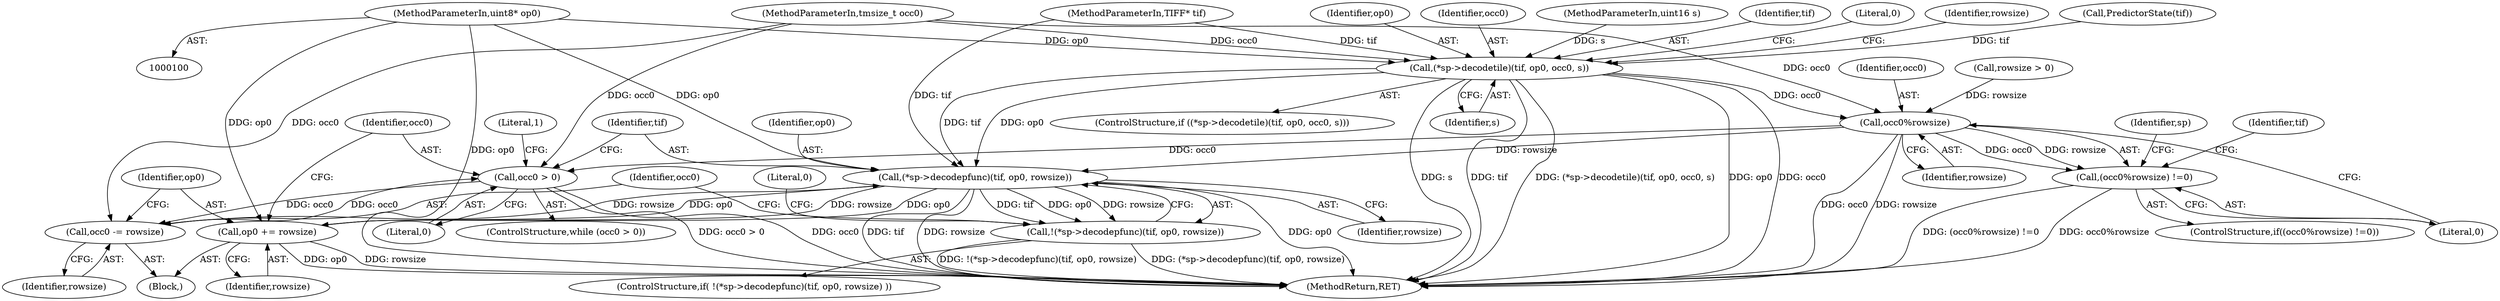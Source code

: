digraph "0_libtiff_3ca657a8793dd011bf869695d72ad31c779c3cc1_0@pointer" {
"1000102" [label="(MethodParameterIn,uint8* op0)"];
"1000122" [label="(Call,(*sp->decodetile)(tif, op0, occ0, s))"];
"1000140" [label="(Call,occ0%rowsize)"];
"1000139" [label="(Call,(occ0%rowsize) !=0)"];
"1000161" [label="(Call,occ0 > 0)"];
"1000173" [label="(Call,occ0 -= rowsize)"];
"1000167" [label="(Call,(*sp->decodepfunc)(tif, op0, rowsize))"];
"1000166" [label="(Call,!(*sp->decodepfunc)(tif, op0, rowsize))"];
"1000176" [label="(Call,op0 += rowsize)"];
"1000109" [label="(Call,PredictorState(tif))"];
"1000124" [label="(Identifier,op0)"];
"1000141" [label="(Identifier,occ0)"];
"1000102" [label="(MethodParameterIn,uint8* op0)"];
"1000176" [label="(Call,op0 += rowsize)"];
"1000121" [label="(ControlStructure,if ((*sp->decodetile)(tif, op0, occ0, s)))"];
"1000126" [label="(Identifier,s)"];
"1000147" [label="(Identifier,tif)"];
"1000160" [label="(ControlStructure,while (occ0 > 0))"];
"1000167" [label="(Call,(*sp->decodepfunc)(tif, op0, rowsize))"];
"1000162" [label="(Identifier,occ0)"];
"1000184" [label="(MethodReturn,RET)"];
"1000165" [label="(ControlStructure,if( !(*sp->decodepfunc)(tif, op0, rowsize) ))"];
"1000122" [label="(Call,(*sp->decodetile)(tif, op0, occ0, s))"];
"1000164" [label="(Block,)"];
"1000101" [label="(MethodParameterIn,TIFF* tif)"];
"1000180" [label="(Literal,1)"];
"1000175" [label="(Identifier,rowsize)"];
"1000177" [label="(Identifier,op0)"];
"1000178" [label="(Identifier,rowsize)"];
"1000157" [label="(Identifier,sp)"];
"1000139" [label="(Call,(occ0%rowsize) !=0)"];
"1000125" [label="(Identifier,occ0)"];
"1000163" [label="(Literal,0)"];
"1000161" [label="(Call,occ0 > 0)"];
"1000170" [label="(Identifier,rowsize)"];
"1000143" [label="(Literal,0)"];
"1000166" [label="(Call,!(*sp->decodepfunc)(tif, op0, rowsize))"];
"1000104" [label="(MethodParameterIn,uint16 s)"];
"1000123" [label="(Identifier,tif)"];
"1000183" [label="(Literal,0)"];
"1000173" [label="(Call,occ0 -= rowsize)"];
"1000138" [label="(ControlStructure,if((occ0%rowsize) !=0))"];
"1000169" [label="(Identifier,op0)"];
"1000140" [label="(Call,occ0%rowsize)"];
"1000172" [label="(Literal,0)"];
"1000103" [label="(MethodParameterIn,tmsize_t occ0)"];
"1000142" [label="(Identifier,rowsize)"];
"1000135" [label="(Call,rowsize > 0)"];
"1000168" [label="(Identifier,tif)"];
"1000174" [label="(Identifier,occ0)"];
"1000130" [label="(Identifier,rowsize)"];
"1000102" -> "1000100"  [label="AST: "];
"1000102" -> "1000184"  [label="DDG: op0"];
"1000102" -> "1000122"  [label="DDG: op0"];
"1000102" -> "1000167"  [label="DDG: op0"];
"1000102" -> "1000176"  [label="DDG: op0"];
"1000122" -> "1000121"  [label="AST: "];
"1000122" -> "1000126"  [label="CFG: "];
"1000123" -> "1000122"  [label="AST: "];
"1000124" -> "1000122"  [label="AST: "];
"1000125" -> "1000122"  [label="AST: "];
"1000126" -> "1000122"  [label="AST: "];
"1000130" -> "1000122"  [label="CFG: "];
"1000183" -> "1000122"  [label="CFG: "];
"1000122" -> "1000184"  [label="DDG: occ0"];
"1000122" -> "1000184"  [label="DDG: s"];
"1000122" -> "1000184"  [label="DDG: tif"];
"1000122" -> "1000184"  [label="DDG: (*sp->decodetile)(tif, op0, occ0, s)"];
"1000122" -> "1000184"  [label="DDG: op0"];
"1000109" -> "1000122"  [label="DDG: tif"];
"1000101" -> "1000122"  [label="DDG: tif"];
"1000103" -> "1000122"  [label="DDG: occ0"];
"1000104" -> "1000122"  [label="DDG: s"];
"1000122" -> "1000140"  [label="DDG: occ0"];
"1000122" -> "1000167"  [label="DDG: tif"];
"1000122" -> "1000167"  [label="DDG: op0"];
"1000140" -> "1000139"  [label="AST: "];
"1000140" -> "1000142"  [label="CFG: "];
"1000141" -> "1000140"  [label="AST: "];
"1000142" -> "1000140"  [label="AST: "];
"1000143" -> "1000140"  [label="CFG: "];
"1000140" -> "1000184"  [label="DDG: rowsize"];
"1000140" -> "1000184"  [label="DDG: occ0"];
"1000140" -> "1000139"  [label="DDG: occ0"];
"1000140" -> "1000139"  [label="DDG: rowsize"];
"1000103" -> "1000140"  [label="DDG: occ0"];
"1000135" -> "1000140"  [label="DDG: rowsize"];
"1000140" -> "1000161"  [label="DDG: occ0"];
"1000140" -> "1000167"  [label="DDG: rowsize"];
"1000139" -> "1000138"  [label="AST: "];
"1000139" -> "1000143"  [label="CFG: "];
"1000143" -> "1000139"  [label="AST: "];
"1000147" -> "1000139"  [label="CFG: "];
"1000157" -> "1000139"  [label="CFG: "];
"1000139" -> "1000184"  [label="DDG: (occ0%rowsize) !=0"];
"1000139" -> "1000184"  [label="DDG: occ0%rowsize"];
"1000161" -> "1000160"  [label="AST: "];
"1000161" -> "1000163"  [label="CFG: "];
"1000162" -> "1000161"  [label="AST: "];
"1000163" -> "1000161"  [label="AST: "];
"1000168" -> "1000161"  [label="CFG: "];
"1000180" -> "1000161"  [label="CFG: "];
"1000161" -> "1000184"  [label="DDG: occ0"];
"1000161" -> "1000184"  [label="DDG: occ0 > 0"];
"1000173" -> "1000161"  [label="DDG: occ0"];
"1000103" -> "1000161"  [label="DDG: occ0"];
"1000161" -> "1000173"  [label="DDG: occ0"];
"1000173" -> "1000164"  [label="AST: "];
"1000173" -> "1000175"  [label="CFG: "];
"1000174" -> "1000173"  [label="AST: "];
"1000175" -> "1000173"  [label="AST: "];
"1000177" -> "1000173"  [label="CFG: "];
"1000167" -> "1000173"  [label="DDG: rowsize"];
"1000103" -> "1000173"  [label="DDG: occ0"];
"1000167" -> "1000166"  [label="AST: "];
"1000167" -> "1000170"  [label="CFG: "];
"1000168" -> "1000167"  [label="AST: "];
"1000169" -> "1000167"  [label="AST: "];
"1000170" -> "1000167"  [label="AST: "];
"1000166" -> "1000167"  [label="CFG: "];
"1000167" -> "1000184"  [label="DDG: op0"];
"1000167" -> "1000184"  [label="DDG: tif"];
"1000167" -> "1000184"  [label="DDG: rowsize"];
"1000167" -> "1000166"  [label="DDG: tif"];
"1000167" -> "1000166"  [label="DDG: op0"];
"1000167" -> "1000166"  [label="DDG: rowsize"];
"1000101" -> "1000167"  [label="DDG: tif"];
"1000176" -> "1000167"  [label="DDG: op0"];
"1000167" -> "1000176"  [label="DDG: rowsize"];
"1000167" -> "1000176"  [label="DDG: op0"];
"1000166" -> "1000165"  [label="AST: "];
"1000172" -> "1000166"  [label="CFG: "];
"1000174" -> "1000166"  [label="CFG: "];
"1000166" -> "1000184"  [label="DDG: !(*sp->decodepfunc)(tif, op0, rowsize)"];
"1000166" -> "1000184"  [label="DDG: (*sp->decodepfunc)(tif, op0, rowsize)"];
"1000176" -> "1000164"  [label="AST: "];
"1000176" -> "1000178"  [label="CFG: "];
"1000177" -> "1000176"  [label="AST: "];
"1000178" -> "1000176"  [label="AST: "];
"1000162" -> "1000176"  [label="CFG: "];
"1000176" -> "1000184"  [label="DDG: rowsize"];
"1000176" -> "1000184"  [label="DDG: op0"];
}
